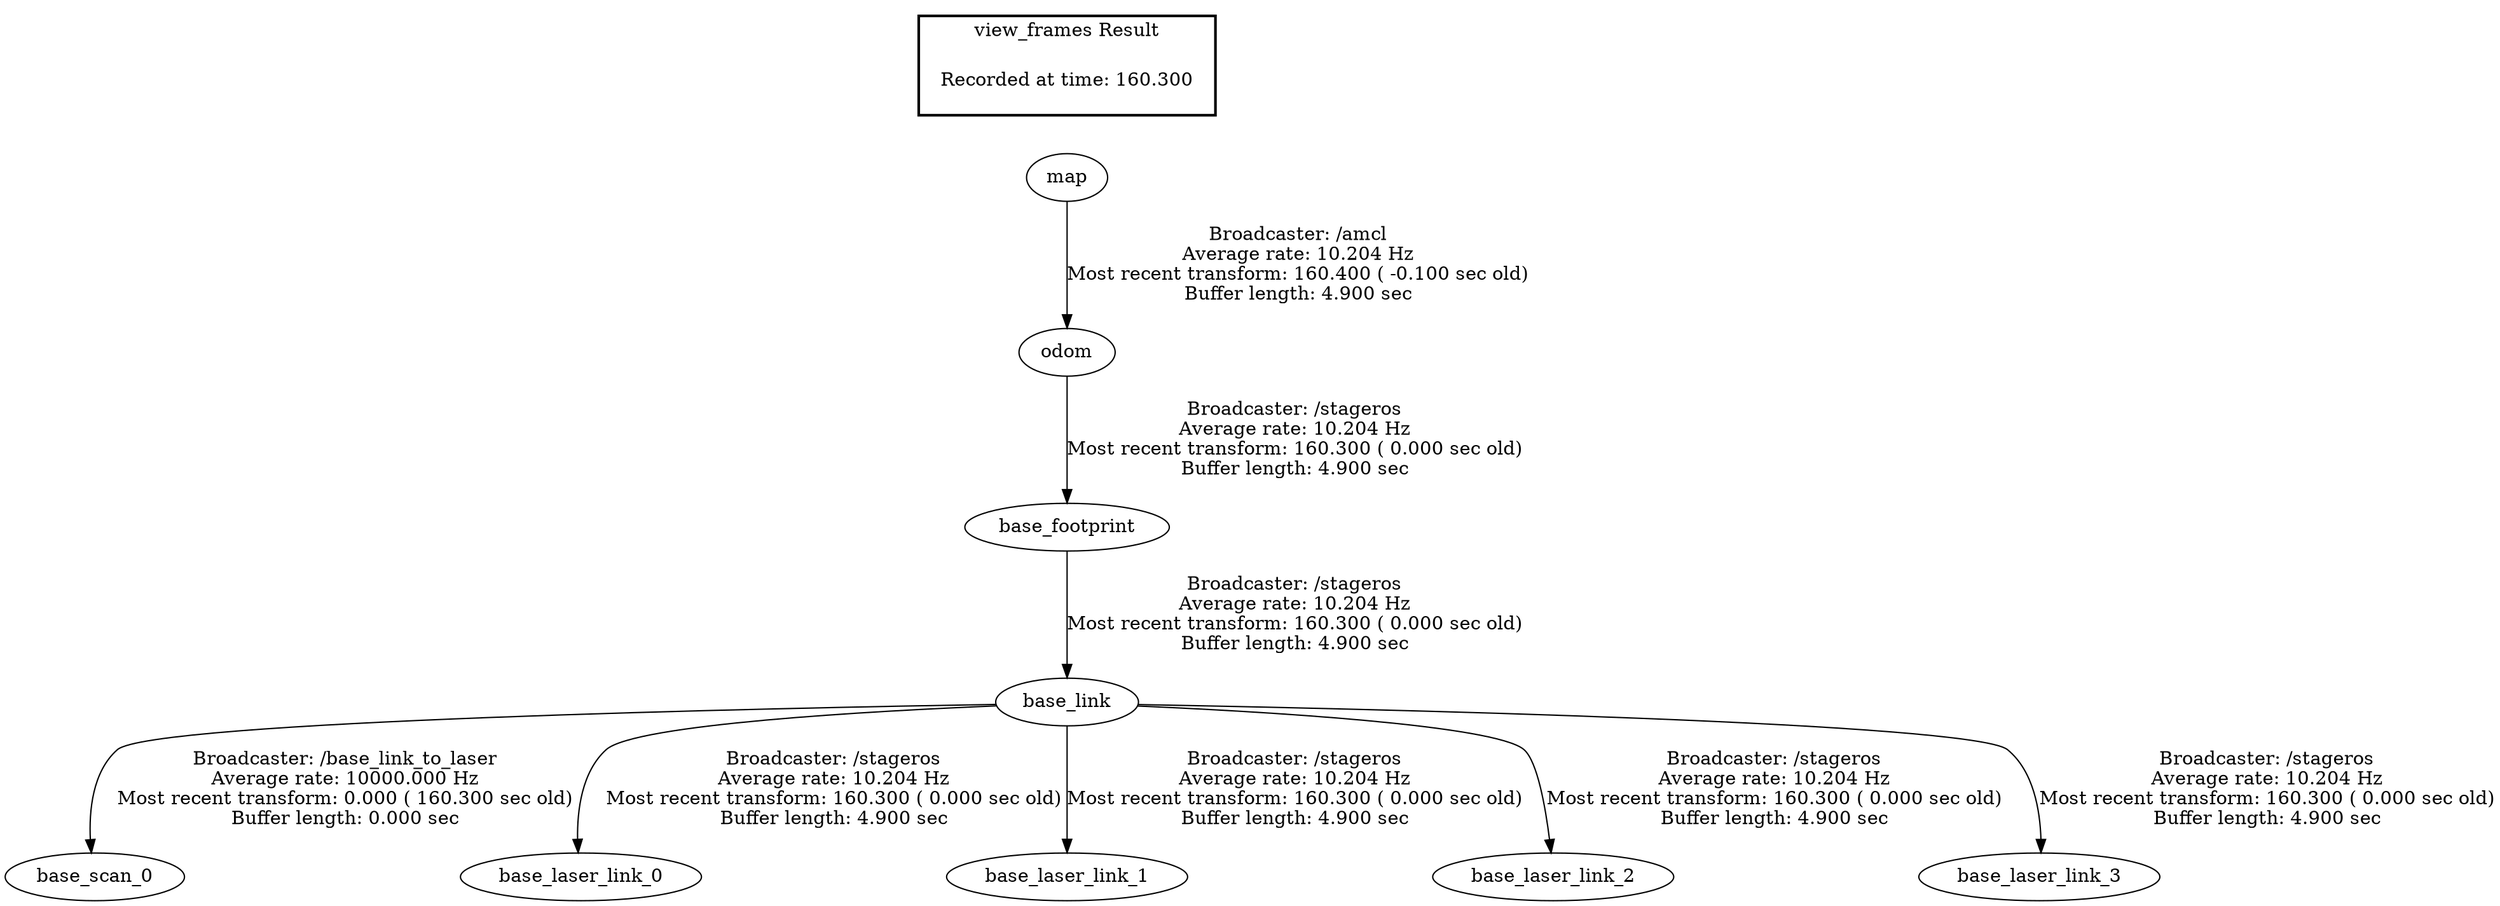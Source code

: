 digraph G {
"base_link" -> "base_scan_0"[label="Broadcaster: /base_link_to_laser\nAverage rate: 10000.000 Hz\nMost recent transform: 0.000 ( 160.300 sec old)\nBuffer length: 0.000 sec\n"];
"base_footprint" -> "base_link"[label="Broadcaster: /stageros\nAverage rate: 10.204 Hz\nMost recent transform: 160.300 ( 0.000 sec old)\nBuffer length: 4.900 sec\n"];
"base_link" -> "base_laser_link_0"[label="Broadcaster: /stageros\nAverage rate: 10.204 Hz\nMost recent transform: 160.300 ( 0.000 sec old)\nBuffer length: 4.900 sec\n"];
"base_link" -> "base_laser_link_1"[label="Broadcaster: /stageros\nAverage rate: 10.204 Hz\nMost recent transform: 160.300 ( 0.000 sec old)\nBuffer length: 4.900 sec\n"];
"base_link" -> "base_laser_link_2"[label="Broadcaster: /stageros\nAverage rate: 10.204 Hz\nMost recent transform: 160.300 ( 0.000 sec old)\nBuffer length: 4.900 sec\n"];
"base_link" -> "base_laser_link_3"[label="Broadcaster: /stageros\nAverage rate: 10.204 Hz\nMost recent transform: 160.300 ( 0.000 sec old)\nBuffer length: 4.900 sec\n"];
"odom" -> "base_footprint"[label="Broadcaster: /stageros\nAverage rate: 10.204 Hz\nMost recent transform: 160.300 ( 0.000 sec old)\nBuffer length: 4.900 sec\n"];
"map" -> "odom"[label="Broadcaster: /amcl\nAverage rate: 10.204 Hz\nMost recent transform: 160.400 ( -0.100 sec old)\nBuffer length: 4.900 sec\n"];
edge [style=invis];
 subgraph cluster_legend { style=bold; color=black; label ="view_frames Result";
"Recorded at time: 160.300"[ shape=plaintext ] ;
 }->"map";
}